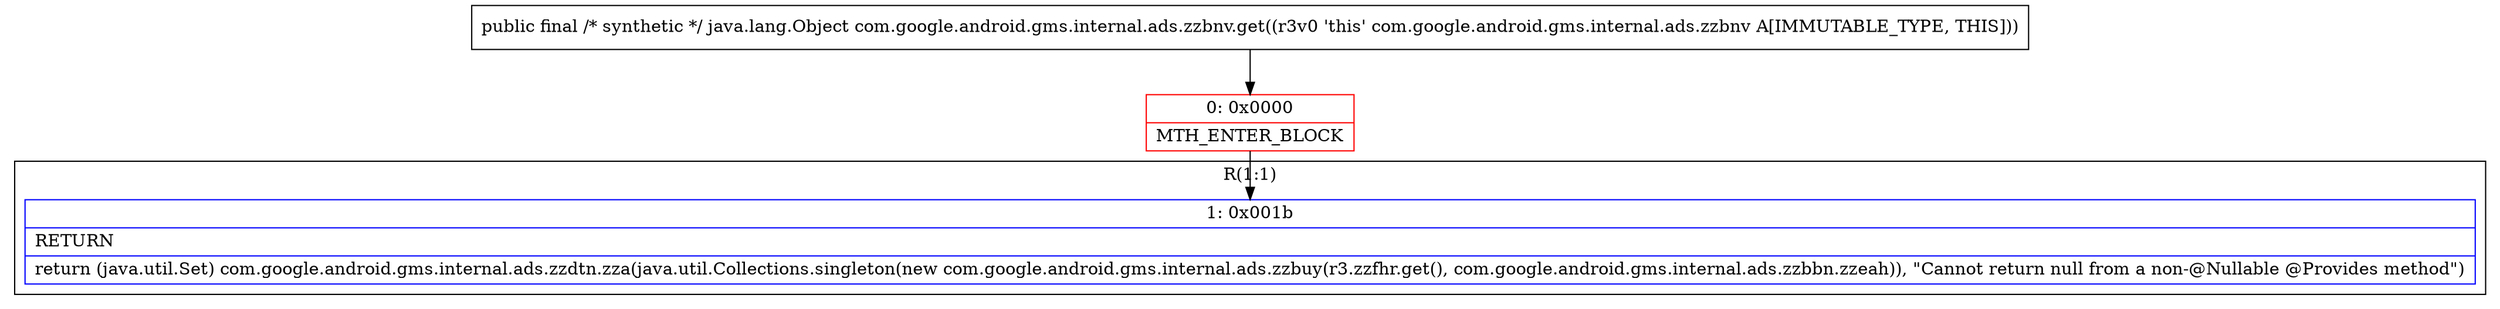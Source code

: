 digraph "CFG forcom.google.android.gms.internal.ads.zzbnv.get()Ljava\/lang\/Object;" {
subgraph cluster_Region_1044516937 {
label = "R(1:1)";
node [shape=record,color=blue];
Node_1 [shape=record,label="{1\:\ 0x001b|RETURN\l|return (java.util.Set) com.google.android.gms.internal.ads.zzdtn.zza(java.util.Collections.singleton(new com.google.android.gms.internal.ads.zzbuy(r3.zzfhr.get(), com.google.android.gms.internal.ads.zzbbn.zzeah)), \"Cannot return null from a non\-@Nullable @Provides method\")\l}"];
}
Node_0 [shape=record,color=red,label="{0\:\ 0x0000|MTH_ENTER_BLOCK\l}"];
MethodNode[shape=record,label="{public final \/* synthetic *\/ java.lang.Object com.google.android.gms.internal.ads.zzbnv.get((r3v0 'this' com.google.android.gms.internal.ads.zzbnv A[IMMUTABLE_TYPE, THIS])) }"];
MethodNode -> Node_0;
Node_0 -> Node_1;
}

